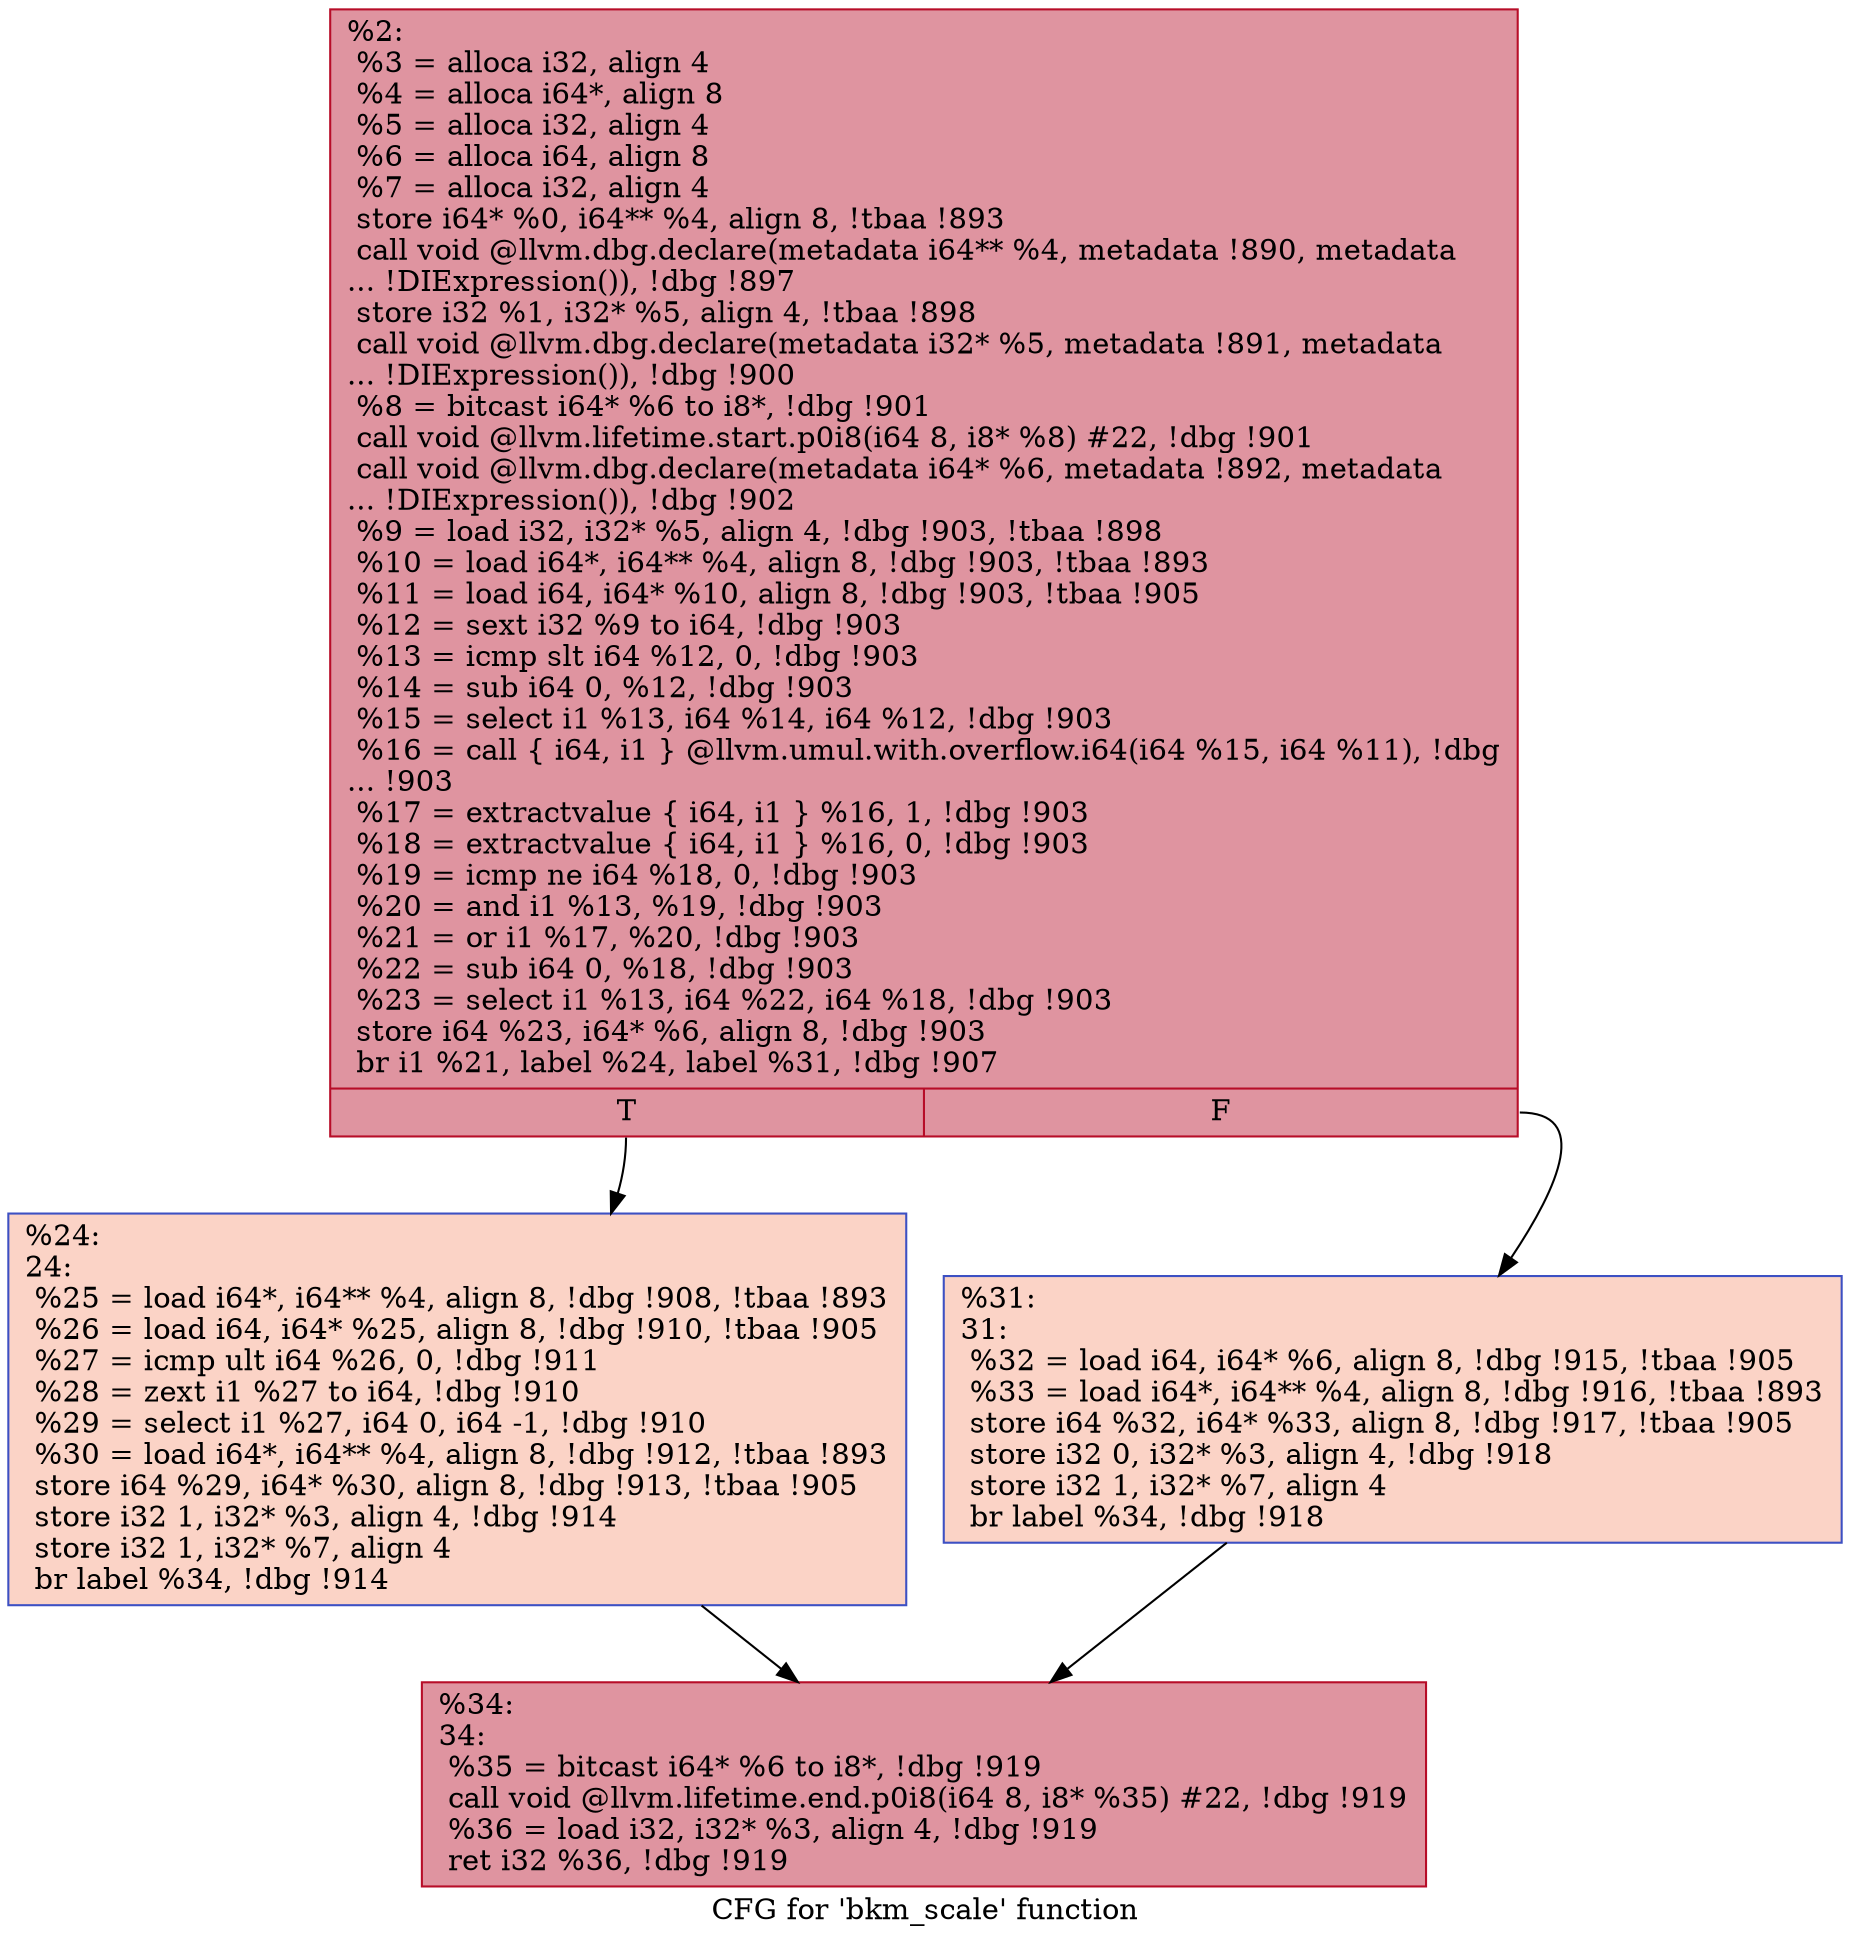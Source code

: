 digraph "CFG for 'bkm_scale' function" {
	label="CFG for 'bkm_scale' function";

	Node0xf4e410 [shape=record,color="#b70d28ff", style=filled, fillcolor="#b70d2870",label="{%2:\l  %3 = alloca i32, align 4\l  %4 = alloca i64*, align 8\l  %5 = alloca i32, align 4\l  %6 = alloca i64, align 8\l  %7 = alloca i32, align 4\l  store i64* %0, i64** %4, align 8, !tbaa !893\l  call void @llvm.dbg.declare(metadata i64** %4, metadata !890, metadata\l... !DIExpression()), !dbg !897\l  store i32 %1, i32* %5, align 4, !tbaa !898\l  call void @llvm.dbg.declare(metadata i32* %5, metadata !891, metadata\l... !DIExpression()), !dbg !900\l  %8 = bitcast i64* %6 to i8*, !dbg !901\l  call void @llvm.lifetime.start.p0i8(i64 8, i8* %8) #22, !dbg !901\l  call void @llvm.dbg.declare(metadata i64* %6, metadata !892, metadata\l... !DIExpression()), !dbg !902\l  %9 = load i32, i32* %5, align 4, !dbg !903, !tbaa !898\l  %10 = load i64*, i64** %4, align 8, !dbg !903, !tbaa !893\l  %11 = load i64, i64* %10, align 8, !dbg !903, !tbaa !905\l  %12 = sext i32 %9 to i64, !dbg !903\l  %13 = icmp slt i64 %12, 0, !dbg !903\l  %14 = sub i64 0, %12, !dbg !903\l  %15 = select i1 %13, i64 %14, i64 %12, !dbg !903\l  %16 = call \{ i64, i1 \} @llvm.umul.with.overflow.i64(i64 %15, i64 %11), !dbg\l... !903\l  %17 = extractvalue \{ i64, i1 \} %16, 1, !dbg !903\l  %18 = extractvalue \{ i64, i1 \} %16, 0, !dbg !903\l  %19 = icmp ne i64 %18, 0, !dbg !903\l  %20 = and i1 %13, %19, !dbg !903\l  %21 = or i1 %17, %20, !dbg !903\l  %22 = sub i64 0, %18, !dbg !903\l  %23 = select i1 %13, i64 %22, i64 %18, !dbg !903\l  store i64 %23, i64* %6, align 8, !dbg !903\l  br i1 %21, label %24, label %31, !dbg !907\l|{<s0>T|<s1>F}}"];
	Node0xf4e410:s0 -> Node0xf4e490;
	Node0xf4e410:s1 -> Node0xf4e4e0;
	Node0xf4e490 [shape=record,color="#3d50c3ff", style=filled, fillcolor="#f59c7d70",label="{%24:\l24:                                               \l  %25 = load i64*, i64** %4, align 8, !dbg !908, !tbaa !893\l  %26 = load i64, i64* %25, align 8, !dbg !910, !tbaa !905\l  %27 = icmp ult i64 %26, 0, !dbg !911\l  %28 = zext i1 %27 to i64, !dbg !910\l  %29 = select i1 %27, i64 0, i64 -1, !dbg !910\l  %30 = load i64*, i64** %4, align 8, !dbg !912, !tbaa !893\l  store i64 %29, i64* %30, align 8, !dbg !913, !tbaa !905\l  store i32 1, i32* %3, align 4, !dbg !914\l  store i32 1, i32* %7, align 4\l  br label %34, !dbg !914\l}"];
	Node0xf4e490 -> Node0xf4e530;
	Node0xf4e4e0 [shape=record,color="#3d50c3ff", style=filled, fillcolor="#f59c7d70",label="{%31:\l31:                                               \l  %32 = load i64, i64* %6, align 8, !dbg !915, !tbaa !905\l  %33 = load i64*, i64** %4, align 8, !dbg !916, !tbaa !893\l  store i64 %32, i64* %33, align 8, !dbg !917, !tbaa !905\l  store i32 0, i32* %3, align 4, !dbg !918\l  store i32 1, i32* %7, align 4\l  br label %34, !dbg !918\l}"];
	Node0xf4e4e0 -> Node0xf4e530;
	Node0xf4e530 [shape=record,color="#b70d28ff", style=filled, fillcolor="#b70d2870",label="{%34:\l34:                                               \l  %35 = bitcast i64* %6 to i8*, !dbg !919\l  call void @llvm.lifetime.end.p0i8(i64 8, i8* %35) #22, !dbg !919\l  %36 = load i32, i32* %3, align 4, !dbg !919\l  ret i32 %36, !dbg !919\l}"];
}
